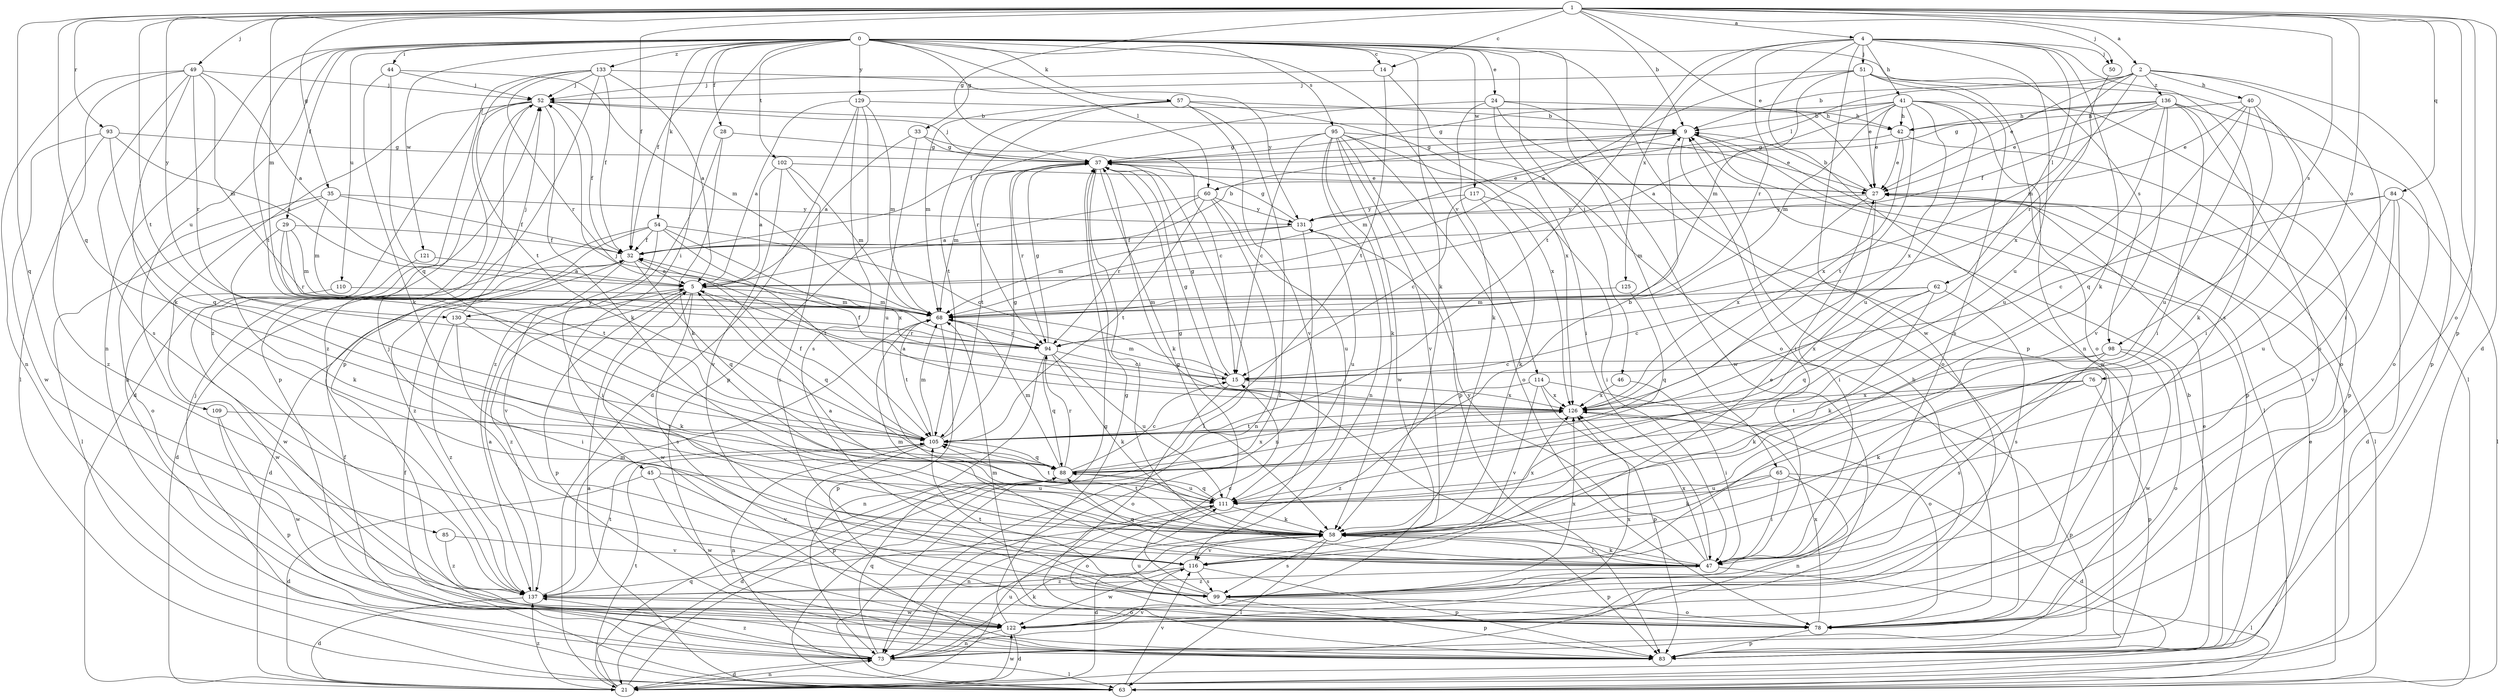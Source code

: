 strict digraph  {
0;
1;
2;
4;
5;
9;
14;
15;
21;
24;
27;
28;
29;
32;
33;
35;
37;
40;
41;
42;
44;
45;
46;
47;
49;
50;
51;
52;
54;
57;
58;
60;
62;
63;
65;
68;
73;
76;
78;
83;
84;
85;
88;
93;
94;
95;
98;
99;
102;
105;
109;
110;
111;
114;
116;
117;
121;
122;
125;
126;
129;
130;
131;
133;
136;
137;
0 -> 14  [label=c];
0 -> 24  [label=e];
0 -> 28  [label=f];
0 -> 29  [label=f];
0 -> 32  [label=f];
0 -> 33  [label=g];
0 -> 44  [label=i];
0 -> 45  [label=i];
0 -> 46  [label=i];
0 -> 54  [label=k];
0 -> 57  [label=k];
0 -> 58  [label=k];
0 -> 60  [label=l];
0 -> 65  [label=m];
0 -> 73  [label=n];
0 -> 83  [label=p];
0 -> 95  [label=s];
0 -> 98  [label=s];
0 -> 102  [label=t];
0 -> 105  [label=t];
0 -> 109  [label=u];
0 -> 110  [label=u];
0 -> 114  [label=v];
0 -> 117  [label=w];
0 -> 121  [label=w];
0 -> 129  [label=y];
0 -> 133  [label=z];
1 -> 2  [label=a];
1 -> 4  [label=a];
1 -> 9  [label=b];
1 -> 14  [label=c];
1 -> 21  [label=d];
1 -> 27  [label=e];
1 -> 32  [label=f];
1 -> 35  [label=g];
1 -> 37  [label=g];
1 -> 49  [label=j];
1 -> 50  [label=j];
1 -> 68  [label=m];
1 -> 76  [label=o];
1 -> 78  [label=o];
1 -> 83  [label=p];
1 -> 84  [label=q];
1 -> 85  [label=q];
1 -> 88  [label=q];
1 -> 93  [label=r];
1 -> 98  [label=s];
1 -> 105  [label=t];
1 -> 130  [label=y];
2 -> 9  [label=b];
2 -> 27  [label=e];
2 -> 40  [label=h];
2 -> 47  [label=i];
2 -> 60  [label=l];
2 -> 68  [label=m];
2 -> 83  [label=p];
2 -> 94  [label=r];
2 -> 136  [label=z];
4 -> 41  [label=h];
4 -> 50  [label=j];
4 -> 51  [label=j];
4 -> 58  [label=k];
4 -> 62  [label=l];
4 -> 73  [label=n];
4 -> 94  [label=r];
4 -> 99  [label=s];
4 -> 105  [label=t];
4 -> 111  [label=u];
4 -> 122  [label=w];
4 -> 125  [label=x];
5 -> 68  [label=m];
5 -> 83  [label=p];
5 -> 88  [label=q];
5 -> 99  [label=s];
5 -> 122  [label=w];
5 -> 130  [label=y];
5 -> 137  [label=z];
9 -> 37  [label=g];
9 -> 47  [label=i];
9 -> 63  [label=l];
9 -> 68  [label=m];
9 -> 83  [label=p];
14 -> 52  [label=j];
14 -> 78  [label=o];
14 -> 105  [label=t];
15 -> 32  [label=f];
15 -> 37  [label=g];
15 -> 68  [label=m];
15 -> 78  [label=o];
15 -> 126  [label=x];
21 -> 27  [label=e];
21 -> 37  [label=g];
21 -> 73  [label=n];
21 -> 88  [label=q];
21 -> 105  [label=t];
21 -> 111  [label=u];
21 -> 122  [label=w];
21 -> 137  [label=z];
24 -> 32  [label=f];
24 -> 42  [label=h];
24 -> 47  [label=i];
24 -> 58  [label=k];
24 -> 78  [label=o];
24 -> 122  [label=w];
27 -> 9  [label=b];
27 -> 47  [label=i];
27 -> 63  [label=l];
27 -> 126  [label=x];
27 -> 131  [label=y];
28 -> 37  [label=g];
28 -> 58  [label=k];
28 -> 137  [label=z];
29 -> 32  [label=f];
29 -> 58  [label=k];
29 -> 68  [label=m];
29 -> 94  [label=r];
29 -> 105  [label=t];
32 -> 5  [label=a];
32 -> 9  [label=b];
32 -> 21  [label=d];
32 -> 88  [label=q];
32 -> 116  [label=v];
33 -> 5  [label=a];
33 -> 15  [label=c];
33 -> 37  [label=g];
33 -> 111  [label=u];
35 -> 32  [label=f];
35 -> 63  [label=l];
35 -> 68  [label=m];
35 -> 78  [label=o];
35 -> 131  [label=y];
37 -> 27  [label=e];
37 -> 47  [label=i];
37 -> 52  [label=j];
37 -> 58  [label=k];
37 -> 63  [label=l];
37 -> 68  [label=m];
37 -> 94  [label=r];
37 -> 105  [label=t];
40 -> 27  [label=e];
40 -> 42  [label=h];
40 -> 47  [label=i];
40 -> 58  [label=k];
40 -> 88  [label=q];
40 -> 111  [label=u];
41 -> 5  [label=a];
41 -> 9  [label=b];
41 -> 27  [label=e];
41 -> 37  [label=g];
41 -> 42  [label=h];
41 -> 68  [label=m];
41 -> 78  [label=o];
41 -> 105  [label=t];
41 -> 111  [label=u];
41 -> 122  [label=w];
41 -> 126  [label=x];
42 -> 27  [label=e];
42 -> 37  [label=g];
42 -> 83  [label=p];
42 -> 126  [label=x];
44 -> 52  [label=j];
44 -> 58  [label=k];
44 -> 68  [label=m];
44 -> 88  [label=q];
45 -> 21  [label=d];
45 -> 111  [label=u];
45 -> 116  [label=v];
45 -> 122  [label=w];
46 -> 47  [label=i];
46 -> 126  [label=x];
47 -> 37  [label=g];
47 -> 58  [label=k];
47 -> 63  [label=l];
47 -> 68  [label=m];
47 -> 88  [label=q];
47 -> 126  [label=x];
47 -> 131  [label=y];
47 -> 137  [label=z];
49 -> 5  [label=a];
49 -> 52  [label=j];
49 -> 58  [label=k];
49 -> 63  [label=l];
49 -> 68  [label=m];
49 -> 73  [label=n];
49 -> 94  [label=r];
49 -> 99  [label=s];
50 -> 126  [label=x];
51 -> 5  [label=a];
51 -> 27  [label=e];
51 -> 52  [label=j];
51 -> 63  [label=l];
51 -> 68  [label=m];
51 -> 78  [label=o];
51 -> 99  [label=s];
52 -> 9  [label=b];
52 -> 21  [label=d];
52 -> 32  [label=f];
52 -> 58  [label=k];
52 -> 73  [label=n];
52 -> 83  [label=p];
52 -> 137  [label=z];
54 -> 15  [label=c];
54 -> 21  [label=d];
54 -> 32  [label=f];
54 -> 47  [label=i];
54 -> 105  [label=t];
54 -> 126  [label=x];
54 -> 137  [label=z];
57 -> 9  [label=b];
57 -> 63  [label=l];
57 -> 68  [label=m];
57 -> 94  [label=r];
57 -> 105  [label=t];
57 -> 116  [label=v];
57 -> 126  [label=x];
58 -> 5  [label=a];
58 -> 21  [label=d];
58 -> 47  [label=i];
58 -> 63  [label=l];
58 -> 83  [label=p];
58 -> 99  [label=s];
58 -> 105  [label=t];
58 -> 116  [label=v];
58 -> 126  [label=x];
60 -> 5  [label=a];
60 -> 73  [label=n];
60 -> 94  [label=r];
60 -> 105  [label=t];
60 -> 111  [label=u];
60 -> 131  [label=y];
62 -> 15  [label=c];
62 -> 58  [label=k];
62 -> 68  [label=m];
62 -> 88  [label=q];
62 -> 99  [label=s];
62 -> 126  [label=x];
63 -> 5  [label=a];
63 -> 9  [label=b];
63 -> 32  [label=f];
63 -> 52  [label=j];
63 -> 116  [label=v];
65 -> 21  [label=d];
65 -> 47  [label=i];
65 -> 58  [label=k];
65 -> 73  [label=n];
65 -> 111  [label=u];
68 -> 83  [label=p];
68 -> 94  [label=r];
68 -> 105  [label=t];
73 -> 21  [label=d];
73 -> 27  [label=e];
73 -> 32  [label=f];
73 -> 58  [label=k];
73 -> 63  [label=l];
73 -> 88  [label=q];
73 -> 116  [label=v];
73 -> 137  [label=z];
76 -> 58  [label=k];
76 -> 83  [label=p];
76 -> 105  [label=t];
76 -> 126  [label=x];
78 -> 68  [label=m];
78 -> 83  [label=p];
78 -> 111  [label=u];
78 -> 126  [label=x];
83 -> 9  [label=b];
84 -> 15  [label=c];
84 -> 21  [label=d];
84 -> 63  [label=l];
84 -> 111  [label=u];
84 -> 116  [label=v];
84 -> 131  [label=y];
85 -> 116  [label=v];
85 -> 137  [label=z];
88 -> 9  [label=b];
88 -> 15  [label=c];
88 -> 21  [label=d];
88 -> 68  [label=m];
88 -> 94  [label=r];
88 -> 111  [label=u];
88 -> 126  [label=x];
93 -> 5  [label=a];
93 -> 37  [label=g];
93 -> 88  [label=q];
93 -> 122  [label=w];
93 -> 137  [label=z];
94 -> 15  [label=c];
94 -> 37  [label=g];
94 -> 58  [label=k];
94 -> 73  [label=n];
94 -> 88  [label=q];
94 -> 111  [label=u];
95 -> 15  [label=c];
95 -> 27  [label=e];
95 -> 37  [label=g];
95 -> 58  [label=k];
95 -> 73  [label=n];
95 -> 78  [label=o];
95 -> 83  [label=p];
95 -> 116  [label=v];
95 -> 122  [label=w];
95 -> 126  [label=x];
98 -> 15  [label=c];
98 -> 58  [label=k];
98 -> 78  [label=o];
98 -> 99  [label=s];
98 -> 122  [label=w];
99 -> 15  [label=c];
99 -> 52  [label=j];
99 -> 78  [label=o];
99 -> 83  [label=p];
99 -> 105  [label=t];
99 -> 126  [label=x];
102 -> 5  [label=a];
102 -> 27  [label=e];
102 -> 68  [label=m];
102 -> 99  [label=s];
102 -> 116  [label=v];
105 -> 32  [label=f];
105 -> 37  [label=g];
105 -> 68  [label=m];
105 -> 73  [label=n];
105 -> 83  [label=p];
105 -> 88  [label=q];
109 -> 83  [label=p];
109 -> 105  [label=t];
109 -> 122  [label=w];
110 -> 68  [label=m];
110 -> 122  [label=w];
111 -> 37  [label=g];
111 -> 58  [label=k];
111 -> 73  [label=n];
111 -> 78  [label=o];
111 -> 88  [label=q];
111 -> 105  [label=t];
114 -> 78  [label=o];
114 -> 83  [label=p];
114 -> 116  [label=v];
114 -> 126  [label=x];
114 -> 137  [label=z];
116 -> 27  [label=e];
116 -> 83  [label=p];
116 -> 99  [label=s];
116 -> 122  [label=w];
116 -> 137  [label=z];
117 -> 15  [label=c];
117 -> 47  [label=i];
117 -> 58  [label=k];
117 -> 131  [label=y];
121 -> 5  [label=a];
121 -> 122  [label=w];
122 -> 9  [label=b];
122 -> 21  [label=d];
122 -> 37  [label=g];
122 -> 73  [label=n];
122 -> 126  [label=x];
125 -> 68  [label=m];
125 -> 88  [label=q];
126 -> 5  [label=a];
126 -> 37  [label=g];
126 -> 52  [label=j];
126 -> 83  [label=p];
126 -> 105  [label=t];
129 -> 5  [label=a];
129 -> 21  [label=d];
129 -> 42  [label=h];
129 -> 68  [label=m];
129 -> 83  [label=p];
129 -> 99  [label=s];
130 -> 47  [label=i];
130 -> 52  [label=j];
130 -> 58  [label=k];
130 -> 94  [label=r];
130 -> 137  [label=z];
131 -> 32  [label=f];
131 -> 37  [label=g];
131 -> 68  [label=m];
131 -> 73  [label=n];
131 -> 111  [label=u];
133 -> 5  [label=a];
133 -> 32  [label=f];
133 -> 52  [label=j];
133 -> 83  [label=p];
133 -> 94  [label=r];
133 -> 105  [label=t];
133 -> 131  [label=y];
133 -> 137  [label=z];
136 -> 27  [label=e];
136 -> 32  [label=f];
136 -> 37  [label=g];
136 -> 42  [label=h];
136 -> 47  [label=i];
136 -> 78  [label=o];
136 -> 99  [label=s];
136 -> 111  [label=u];
136 -> 116  [label=v];
137 -> 5  [label=a];
137 -> 21  [label=d];
137 -> 68  [label=m];
137 -> 78  [label=o];
137 -> 105  [label=t];
137 -> 122  [label=w];
}

